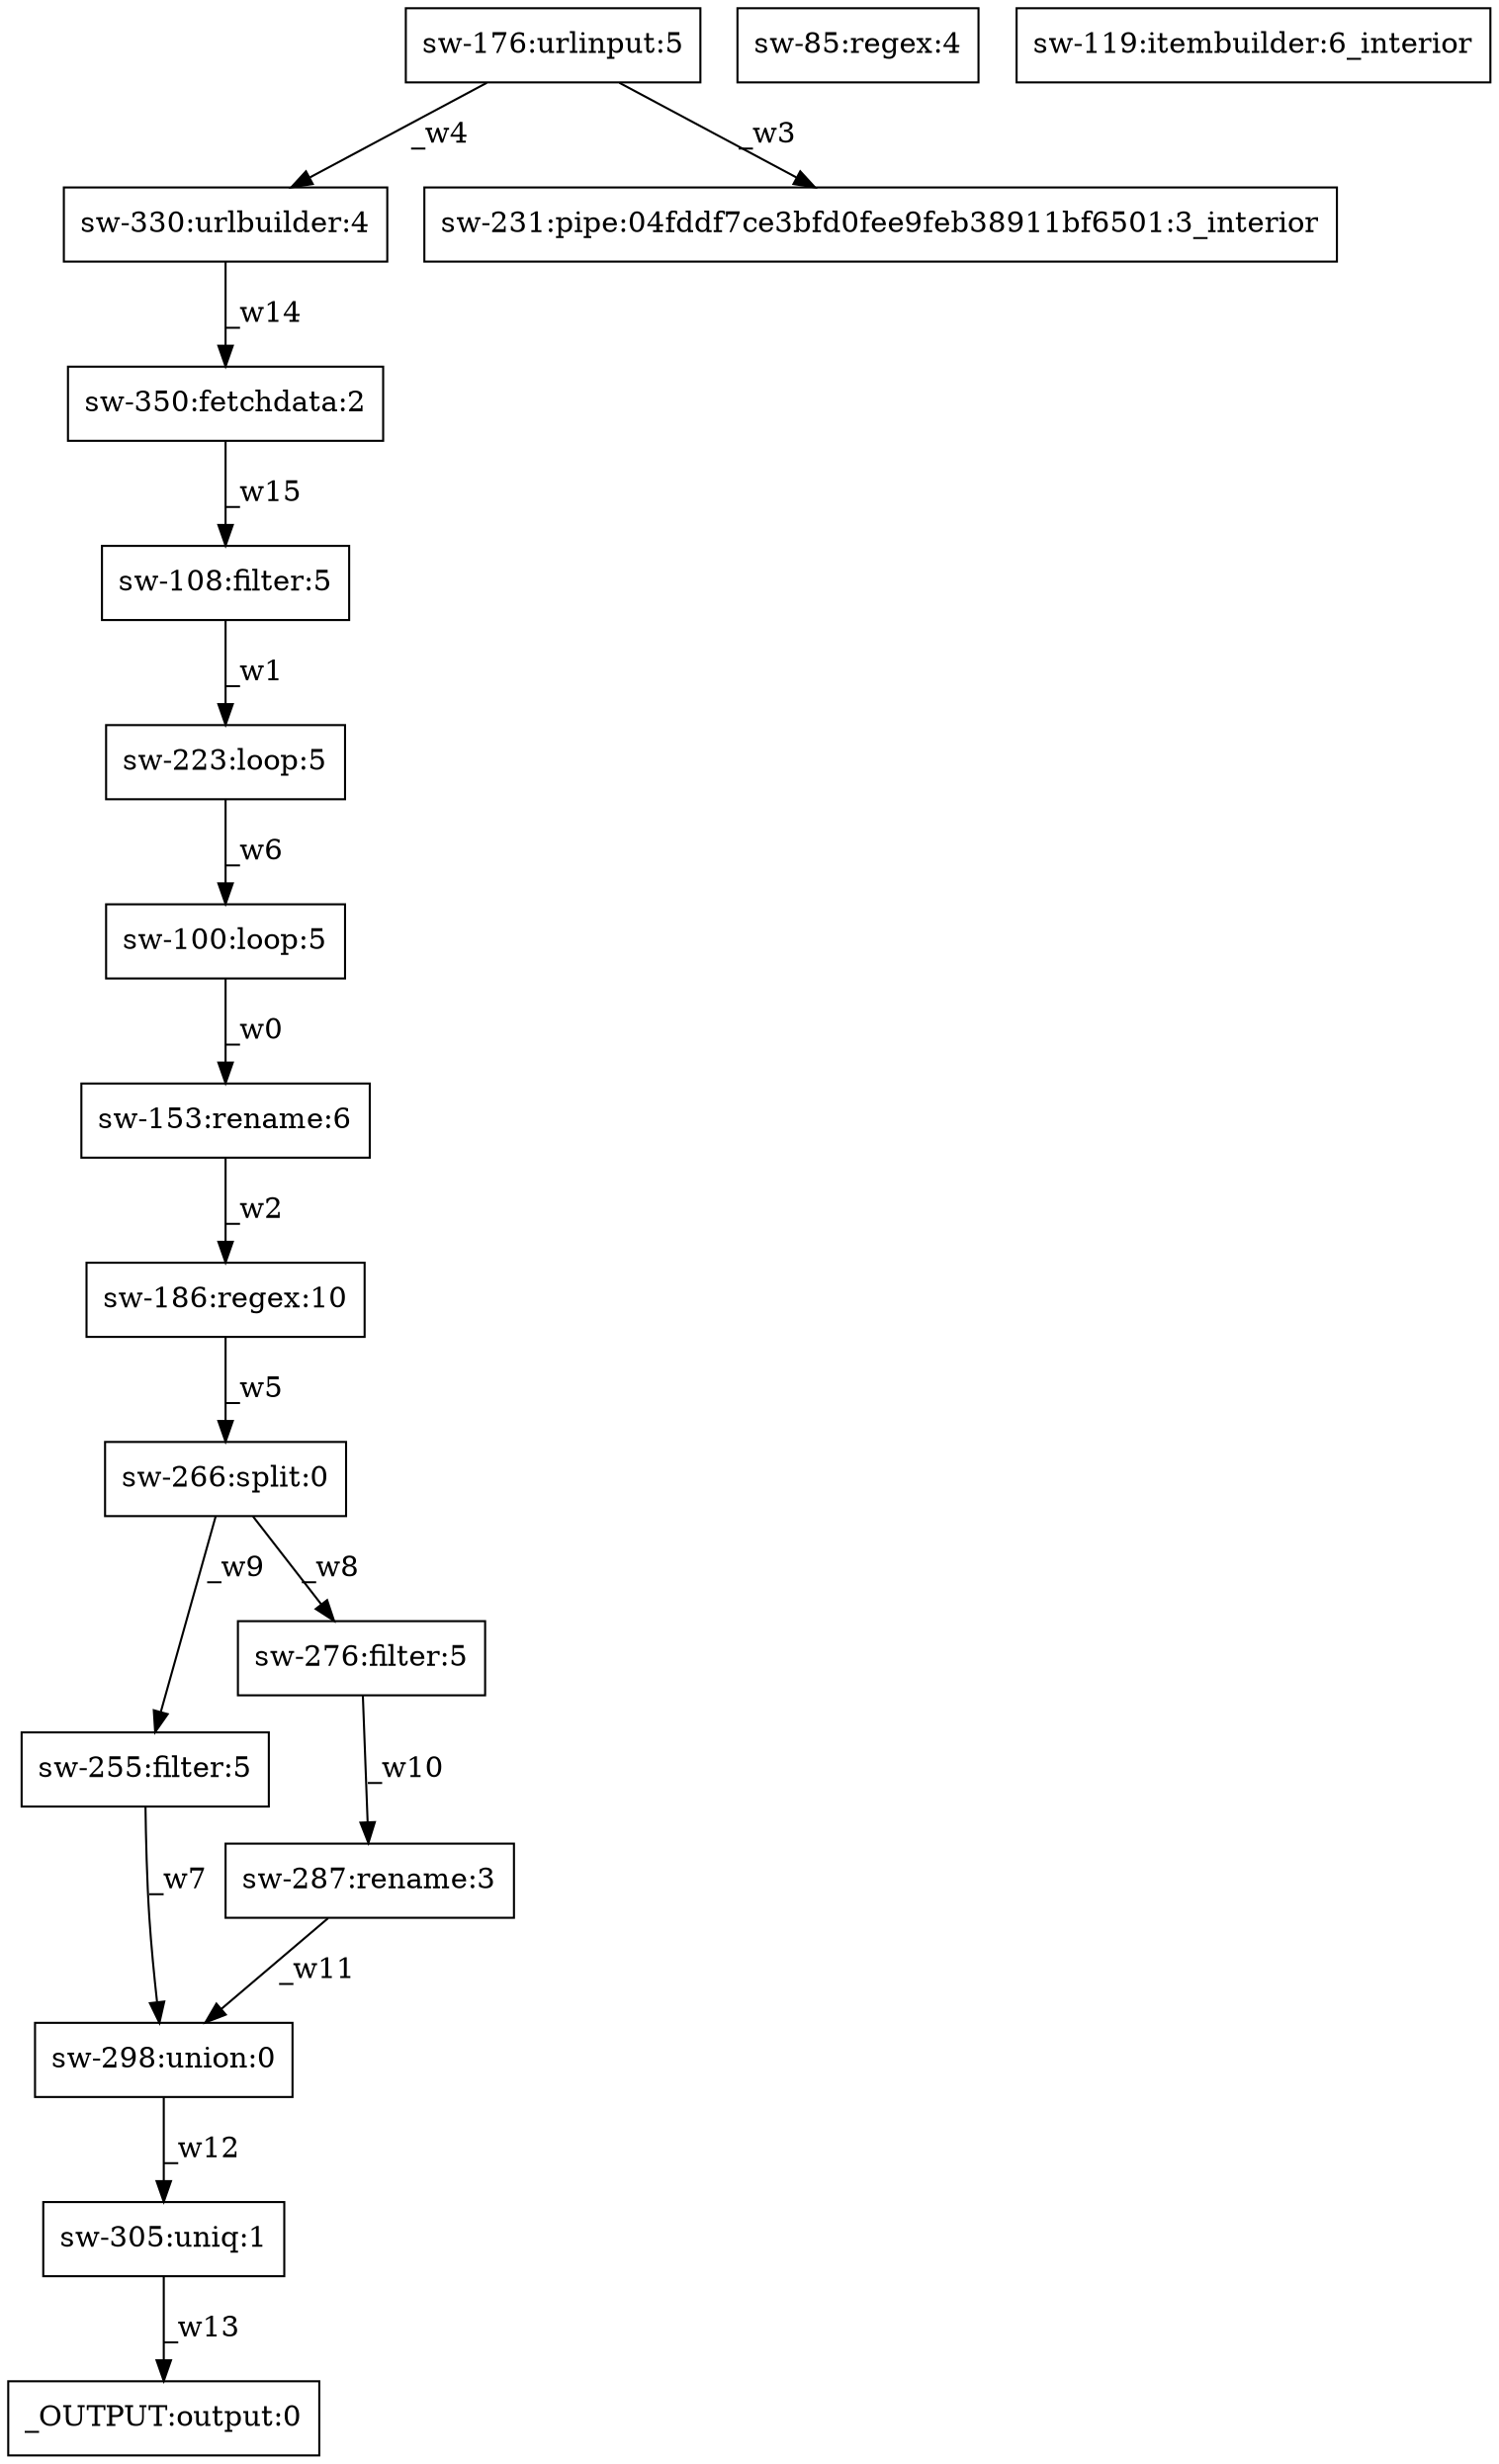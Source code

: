 digraph test1 { node [shape=box] "sw-330" [label="sw-330:urlbuilder:4"];"sw-85" [label="sw-85:regex:4"];"_OUTPUT" [label="_OUTPUT:output:0"];"sw-287" [label="sw-287:rename:3"];"sw-298" [label="sw-298:union:0"];"sw-186" [label="sw-186:regex:10"];"sw-119" [label="sw-119:itembuilder:6_interior"];"sw-255" [label="sw-255:filter:5"];"sw-100" [label="sw-100:loop:5"];"sw-266" [label="sw-266:split:0"];"sw-223" [label="sw-223:loop:5"];"sw-108" [label="sw-108:filter:5"];"sw-231" [label="sw-231:pipe:04fddf7ce3bfd0fee9feb38911bf6501:3_interior"];"sw-305" [label="sw-305:uniq:1"];"sw-350" [label="sw-350:fetchdata:2"];"sw-153" [label="sw-153:rename:6"];"sw-176" [label="sw-176:urlinput:5"];"sw-276" [label="sw-276:filter:5"];"sw-100" -> "sw-153" [label="_w0"];"sw-108" -> "sw-223" [label="_w1"];"sw-153" -> "sw-186" [label="_w2"];"sw-176" -> "sw-231" [label="_w3"];"sw-176" -> "sw-330" [label="_w4"];"sw-186" -> "sw-266" [label="_w5"];"sw-223" -> "sw-100" [label="_w6"];"sw-255" -> "sw-298" [label="_w7"];"sw-266" -> "sw-276" [label="_w8"];"sw-266" -> "sw-255" [label="_w9"];"sw-276" -> "sw-287" [label="_w10"];"sw-287" -> "sw-298" [label="_w11"];"sw-298" -> "sw-305" [label="_w12"];"sw-305" -> "_OUTPUT" [label="_w13"];"sw-330" -> "sw-350" [label="_w14"];"sw-350" -> "sw-108" [label="_w15"];}